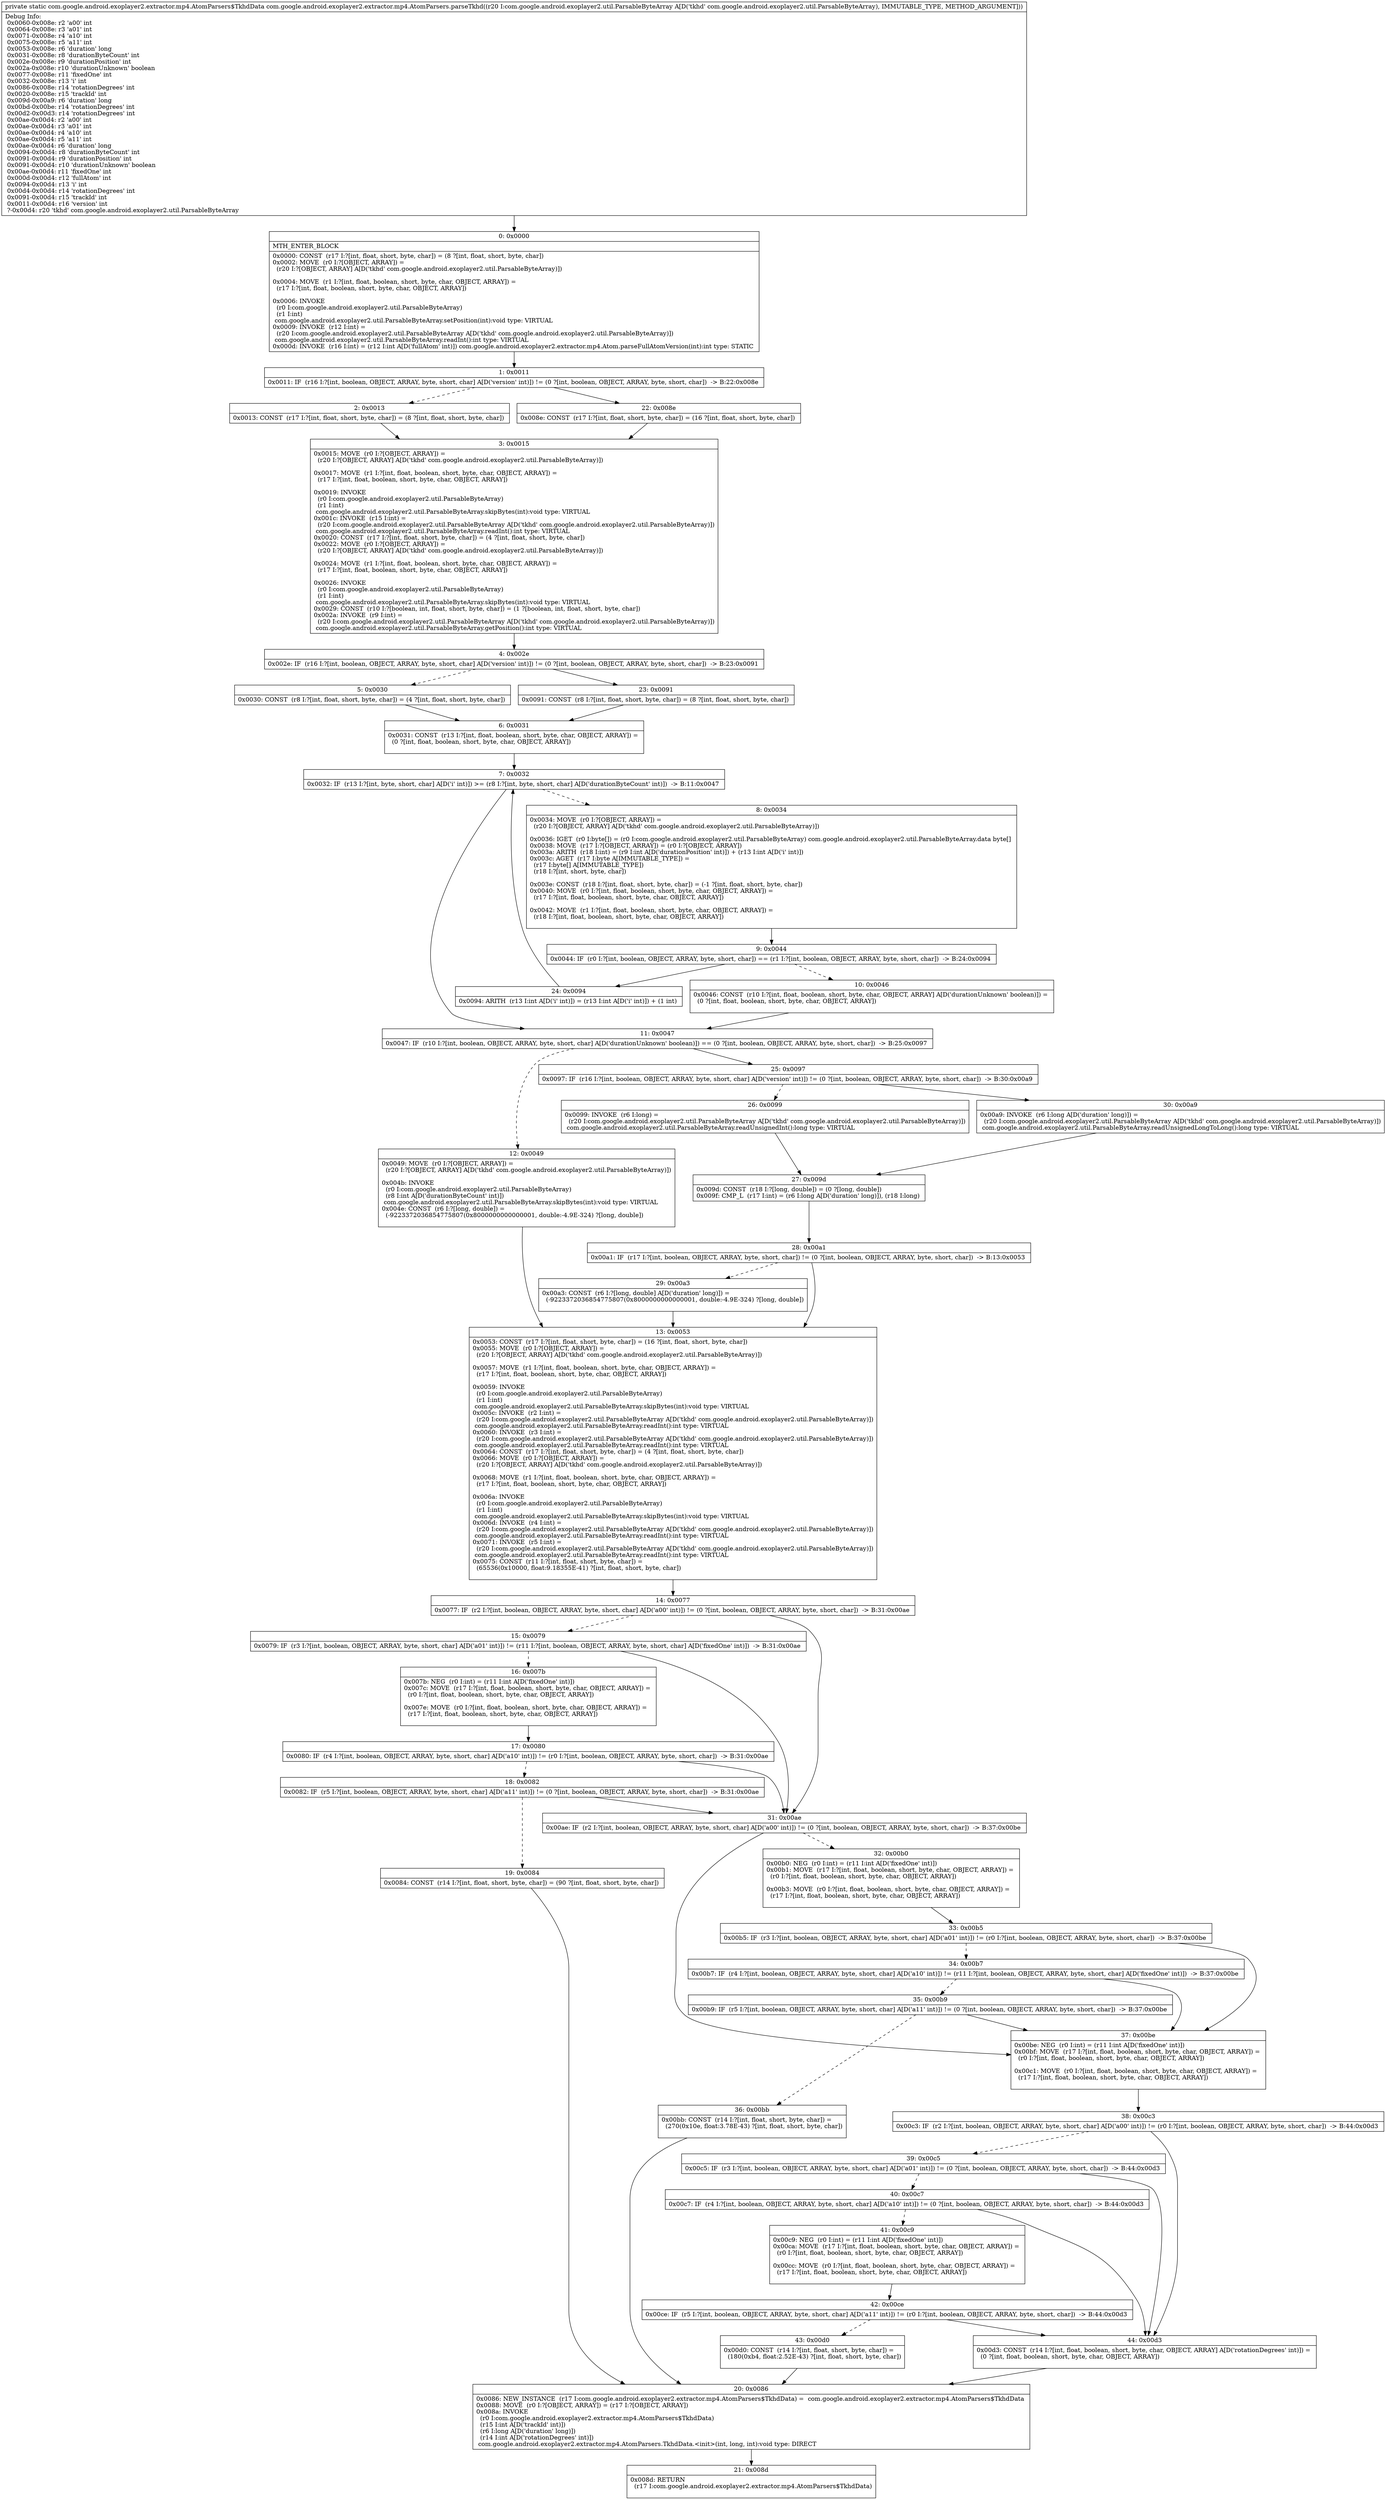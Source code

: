 digraph "CFG forcom.google.android.exoplayer2.extractor.mp4.AtomParsers.parseTkhd(Lcom\/google\/android\/exoplayer2\/util\/ParsableByteArray;)Lcom\/google\/android\/exoplayer2\/extractor\/mp4\/AtomParsers$TkhdData;" {
Node_0 [shape=record,label="{0\:\ 0x0000|MTH_ENTER_BLOCK\l|0x0000: CONST  (r17 I:?[int, float, short, byte, char]) = (8 ?[int, float, short, byte, char]) \l0x0002: MOVE  (r0 I:?[OBJECT, ARRAY]) = \l  (r20 I:?[OBJECT, ARRAY] A[D('tkhd' com.google.android.exoplayer2.util.ParsableByteArray)])\l \l0x0004: MOVE  (r1 I:?[int, float, boolean, short, byte, char, OBJECT, ARRAY]) = \l  (r17 I:?[int, float, boolean, short, byte, char, OBJECT, ARRAY])\l \l0x0006: INVOKE  \l  (r0 I:com.google.android.exoplayer2.util.ParsableByteArray)\l  (r1 I:int)\l com.google.android.exoplayer2.util.ParsableByteArray.setPosition(int):void type: VIRTUAL \l0x0009: INVOKE  (r12 I:int) = \l  (r20 I:com.google.android.exoplayer2.util.ParsableByteArray A[D('tkhd' com.google.android.exoplayer2.util.ParsableByteArray)])\l com.google.android.exoplayer2.util.ParsableByteArray.readInt():int type: VIRTUAL \l0x000d: INVOKE  (r16 I:int) = (r12 I:int A[D('fullAtom' int)]) com.google.android.exoplayer2.extractor.mp4.Atom.parseFullAtomVersion(int):int type: STATIC \l}"];
Node_1 [shape=record,label="{1\:\ 0x0011|0x0011: IF  (r16 I:?[int, boolean, OBJECT, ARRAY, byte, short, char] A[D('version' int)]) != (0 ?[int, boolean, OBJECT, ARRAY, byte, short, char])  \-\> B:22:0x008e \l}"];
Node_2 [shape=record,label="{2\:\ 0x0013|0x0013: CONST  (r17 I:?[int, float, short, byte, char]) = (8 ?[int, float, short, byte, char]) \l}"];
Node_3 [shape=record,label="{3\:\ 0x0015|0x0015: MOVE  (r0 I:?[OBJECT, ARRAY]) = \l  (r20 I:?[OBJECT, ARRAY] A[D('tkhd' com.google.android.exoplayer2.util.ParsableByteArray)])\l \l0x0017: MOVE  (r1 I:?[int, float, boolean, short, byte, char, OBJECT, ARRAY]) = \l  (r17 I:?[int, float, boolean, short, byte, char, OBJECT, ARRAY])\l \l0x0019: INVOKE  \l  (r0 I:com.google.android.exoplayer2.util.ParsableByteArray)\l  (r1 I:int)\l com.google.android.exoplayer2.util.ParsableByteArray.skipBytes(int):void type: VIRTUAL \l0x001c: INVOKE  (r15 I:int) = \l  (r20 I:com.google.android.exoplayer2.util.ParsableByteArray A[D('tkhd' com.google.android.exoplayer2.util.ParsableByteArray)])\l com.google.android.exoplayer2.util.ParsableByteArray.readInt():int type: VIRTUAL \l0x0020: CONST  (r17 I:?[int, float, short, byte, char]) = (4 ?[int, float, short, byte, char]) \l0x0022: MOVE  (r0 I:?[OBJECT, ARRAY]) = \l  (r20 I:?[OBJECT, ARRAY] A[D('tkhd' com.google.android.exoplayer2.util.ParsableByteArray)])\l \l0x0024: MOVE  (r1 I:?[int, float, boolean, short, byte, char, OBJECT, ARRAY]) = \l  (r17 I:?[int, float, boolean, short, byte, char, OBJECT, ARRAY])\l \l0x0026: INVOKE  \l  (r0 I:com.google.android.exoplayer2.util.ParsableByteArray)\l  (r1 I:int)\l com.google.android.exoplayer2.util.ParsableByteArray.skipBytes(int):void type: VIRTUAL \l0x0029: CONST  (r10 I:?[boolean, int, float, short, byte, char]) = (1 ?[boolean, int, float, short, byte, char]) \l0x002a: INVOKE  (r9 I:int) = \l  (r20 I:com.google.android.exoplayer2.util.ParsableByteArray A[D('tkhd' com.google.android.exoplayer2.util.ParsableByteArray)])\l com.google.android.exoplayer2.util.ParsableByteArray.getPosition():int type: VIRTUAL \l}"];
Node_4 [shape=record,label="{4\:\ 0x002e|0x002e: IF  (r16 I:?[int, boolean, OBJECT, ARRAY, byte, short, char] A[D('version' int)]) != (0 ?[int, boolean, OBJECT, ARRAY, byte, short, char])  \-\> B:23:0x0091 \l}"];
Node_5 [shape=record,label="{5\:\ 0x0030|0x0030: CONST  (r8 I:?[int, float, short, byte, char]) = (4 ?[int, float, short, byte, char]) \l}"];
Node_6 [shape=record,label="{6\:\ 0x0031|0x0031: CONST  (r13 I:?[int, float, boolean, short, byte, char, OBJECT, ARRAY]) = \l  (0 ?[int, float, boolean, short, byte, char, OBJECT, ARRAY])\l \l}"];
Node_7 [shape=record,label="{7\:\ 0x0032|0x0032: IF  (r13 I:?[int, byte, short, char] A[D('i' int)]) \>= (r8 I:?[int, byte, short, char] A[D('durationByteCount' int)])  \-\> B:11:0x0047 \l}"];
Node_8 [shape=record,label="{8\:\ 0x0034|0x0034: MOVE  (r0 I:?[OBJECT, ARRAY]) = \l  (r20 I:?[OBJECT, ARRAY] A[D('tkhd' com.google.android.exoplayer2.util.ParsableByteArray)])\l \l0x0036: IGET  (r0 I:byte[]) = (r0 I:com.google.android.exoplayer2.util.ParsableByteArray) com.google.android.exoplayer2.util.ParsableByteArray.data byte[] \l0x0038: MOVE  (r17 I:?[OBJECT, ARRAY]) = (r0 I:?[OBJECT, ARRAY]) \l0x003a: ARITH  (r18 I:int) = (r9 I:int A[D('durationPosition' int)]) + (r13 I:int A[D('i' int)]) \l0x003c: AGET  (r17 I:byte A[IMMUTABLE_TYPE]) = \l  (r17 I:byte[] A[IMMUTABLE_TYPE])\l  (r18 I:?[int, short, byte, char])\l \l0x003e: CONST  (r18 I:?[int, float, short, byte, char]) = (\-1 ?[int, float, short, byte, char]) \l0x0040: MOVE  (r0 I:?[int, float, boolean, short, byte, char, OBJECT, ARRAY]) = \l  (r17 I:?[int, float, boolean, short, byte, char, OBJECT, ARRAY])\l \l0x0042: MOVE  (r1 I:?[int, float, boolean, short, byte, char, OBJECT, ARRAY]) = \l  (r18 I:?[int, float, boolean, short, byte, char, OBJECT, ARRAY])\l \l}"];
Node_9 [shape=record,label="{9\:\ 0x0044|0x0044: IF  (r0 I:?[int, boolean, OBJECT, ARRAY, byte, short, char]) == (r1 I:?[int, boolean, OBJECT, ARRAY, byte, short, char])  \-\> B:24:0x0094 \l}"];
Node_10 [shape=record,label="{10\:\ 0x0046|0x0046: CONST  (r10 I:?[int, float, boolean, short, byte, char, OBJECT, ARRAY] A[D('durationUnknown' boolean)]) = \l  (0 ?[int, float, boolean, short, byte, char, OBJECT, ARRAY])\l \l}"];
Node_11 [shape=record,label="{11\:\ 0x0047|0x0047: IF  (r10 I:?[int, boolean, OBJECT, ARRAY, byte, short, char] A[D('durationUnknown' boolean)]) == (0 ?[int, boolean, OBJECT, ARRAY, byte, short, char])  \-\> B:25:0x0097 \l}"];
Node_12 [shape=record,label="{12\:\ 0x0049|0x0049: MOVE  (r0 I:?[OBJECT, ARRAY]) = \l  (r20 I:?[OBJECT, ARRAY] A[D('tkhd' com.google.android.exoplayer2.util.ParsableByteArray)])\l \l0x004b: INVOKE  \l  (r0 I:com.google.android.exoplayer2.util.ParsableByteArray)\l  (r8 I:int A[D('durationByteCount' int)])\l com.google.android.exoplayer2.util.ParsableByteArray.skipBytes(int):void type: VIRTUAL \l0x004e: CONST  (r6 I:?[long, double]) = \l  (\-9223372036854775807(0x8000000000000001, double:\-4.9E\-324) ?[long, double])\l \l}"];
Node_13 [shape=record,label="{13\:\ 0x0053|0x0053: CONST  (r17 I:?[int, float, short, byte, char]) = (16 ?[int, float, short, byte, char]) \l0x0055: MOVE  (r0 I:?[OBJECT, ARRAY]) = \l  (r20 I:?[OBJECT, ARRAY] A[D('tkhd' com.google.android.exoplayer2.util.ParsableByteArray)])\l \l0x0057: MOVE  (r1 I:?[int, float, boolean, short, byte, char, OBJECT, ARRAY]) = \l  (r17 I:?[int, float, boolean, short, byte, char, OBJECT, ARRAY])\l \l0x0059: INVOKE  \l  (r0 I:com.google.android.exoplayer2.util.ParsableByteArray)\l  (r1 I:int)\l com.google.android.exoplayer2.util.ParsableByteArray.skipBytes(int):void type: VIRTUAL \l0x005c: INVOKE  (r2 I:int) = \l  (r20 I:com.google.android.exoplayer2.util.ParsableByteArray A[D('tkhd' com.google.android.exoplayer2.util.ParsableByteArray)])\l com.google.android.exoplayer2.util.ParsableByteArray.readInt():int type: VIRTUAL \l0x0060: INVOKE  (r3 I:int) = \l  (r20 I:com.google.android.exoplayer2.util.ParsableByteArray A[D('tkhd' com.google.android.exoplayer2.util.ParsableByteArray)])\l com.google.android.exoplayer2.util.ParsableByteArray.readInt():int type: VIRTUAL \l0x0064: CONST  (r17 I:?[int, float, short, byte, char]) = (4 ?[int, float, short, byte, char]) \l0x0066: MOVE  (r0 I:?[OBJECT, ARRAY]) = \l  (r20 I:?[OBJECT, ARRAY] A[D('tkhd' com.google.android.exoplayer2.util.ParsableByteArray)])\l \l0x0068: MOVE  (r1 I:?[int, float, boolean, short, byte, char, OBJECT, ARRAY]) = \l  (r17 I:?[int, float, boolean, short, byte, char, OBJECT, ARRAY])\l \l0x006a: INVOKE  \l  (r0 I:com.google.android.exoplayer2.util.ParsableByteArray)\l  (r1 I:int)\l com.google.android.exoplayer2.util.ParsableByteArray.skipBytes(int):void type: VIRTUAL \l0x006d: INVOKE  (r4 I:int) = \l  (r20 I:com.google.android.exoplayer2.util.ParsableByteArray A[D('tkhd' com.google.android.exoplayer2.util.ParsableByteArray)])\l com.google.android.exoplayer2.util.ParsableByteArray.readInt():int type: VIRTUAL \l0x0071: INVOKE  (r5 I:int) = \l  (r20 I:com.google.android.exoplayer2.util.ParsableByteArray A[D('tkhd' com.google.android.exoplayer2.util.ParsableByteArray)])\l com.google.android.exoplayer2.util.ParsableByteArray.readInt():int type: VIRTUAL \l0x0075: CONST  (r11 I:?[int, float, short, byte, char]) = \l  (65536(0x10000, float:9.18355E\-41) ?[int, float, short, byte, char])\l \l}"];
Node_14 [shape=record,label="{14\:\ 0x0077|0x0077: IF  (r2 I:?[int, boolean, OBJECT, ARRAY, byte, short, char] A[D('a00' int)]) != (0 ?[int, boolean, OBJECT, ARRAY, byte, short, char])  \-\> B:31:0x00ae \l}"];
Node_15 [shape=record,label="{15\:\ 0x0079|0x0079: IF  (r3 I:?[int, boolean, OBJECT, ARRAY, byte, short, char] A[D('a01' int)]) != (r11 I:?[int, boolean, OBJECT, ARRAY, byte, short, char] A[D('fixedOne' int)])  \-\> B:31:0x00ae \l}"];
Node_16 [shape=record,label="{16\:\ 0x007b|0x007b: NEG  (r0 I:int) = (r11 I:int A[D('fixedOne' int)]) \l0x007c: MOVE  (r17 I:?[int, float, boolean, short, byte, char, OBJECT, ARRAY]) = \l  (r0 I:?[int, float, boolean, short, byte, char, OBJECT, ARRAY])\l \l0x007e: MOVE  (r0 I:?[int, float, boolean, short, byte, char, OBJECT, ARRAY]) = \l  (r17 I:?[int, float, boolean, short, byte, char, OBJECT, ARRAY])\l \l}"];
Node_17 [shape=record,label="{17\:\ 0x0080|0x0080: IF  (r4 I:?[int, boolean, OBJECT, ARRAY, byte, short, char] A[D('a10' int)]) != (r0 I:?[int, boolean, OBJECT, ARRAY, byte, short, char])  \-\> B:31:0x00ae \l}"];
Node_18 [shape=record,label="{18\:\ 0x0082|0x0082: IF  (r5 I:?[int, boolean, OBJECT, ARRAY, byte, short, char] A[D('a11' int)]) != (0 ?[int, boolean, OBJECT, ARRAY, byte, short, char])  \-\> B:31:0x00ae \l}"];
Node_19 [shape=record,label="{19\:\ 0x0084|0x0084: CONST  (r14 I:?[int, float, short, byte, char]) = (90 ?[int, float, short, byte, char]) \l}"];
Node_20 [shape=record,label="{20\:\ 0x0086|0x0086: NEW_INSTANCE  (r17 I:com.google.android.exoplayer2.extractor.mp4.AtomParsers$TkhdData) =  com.google.android.exoplayer2.extractor.mp4.AtomParsers$TkhdData \l0x0088: MOVE  (r0 I:?[OBJECT, ARRAY]) = (r17 I:?[OBJECT, ARRAY]) \l0x008a: INVOKE  \l  (r0 I:com.google.android.exoplayer2.extractor.mp4.AtomParsers$TkhdData)\l  (r15 I:int A[D('trackId' int)])\l  (r6 I:long A[D('duration' long)])\l  (r14 I:int A[D('rotationDegrees' int)])\l com.google.android.exoplayer2.extractor.mp4.AtomParsers.TkhdData.\<init\>(int, long, int):void type: DIRECT \l}"];
Node_21 [shape=record,label="{21\:\ 0x008d|0x008d: RETURN  \l  (r17 I:com.google.android.exoplayer2.extractor.mp4.AtomParsers$TkhdData)\l \l}"];
Node_22 [shape=record,label="{22\:\ 0x008e|0x008e: CONST  (r17 I:?[int, float, short, byte, char]) = (16 ?[int, float, short, byte, char]) \l}"];
Node_23 [shape=record,label="{23\:\ 0x0091|0x0091: CONST  (r8 I:?[int, float, short, byte, char]) = (8 ?[int, float, short, byte, char]) \l}"];
Node_24 [shape=record,label="{24\:\ 0x0094|0x0094: ARITH  (r13 I:int A[D('i' int)]) = (r13 I:int A[D('i' int)]) + (1 int) \l}"];
Node_25 [shape=record,label="{25\:\ 0x0097|0x0097: IF  (r16 I:?[int, boolean, OBJECT, ARRAY, byte, short, char] A[D('version' int)]) != (0 ?[int, boolean, OBJECT, ARRAY, byte, short, char])  \-\> B:30:0x00a9 \l}"];
Node_26 [shape=record,label="{26\:\ 0x0099|0x0099: INVOKE  (r6 I:long) = \l  (r20 I:com.google.android.exoplayer2.util.ParsableByteArray A[D('tkhd' com.google.android.exoplayer2.util.ParsableByteArray)])\l com.google.android.exoplayer2.util.ParsableByteArray.readUnsignedInt():long type: VIRTUAL \l}"];
Node_27 [shape=record,label="{27\:\ 0x009d|0x009d: CONST  (r18 I:?[long, double]) = (0 ?[long, double]) \l0x009f: CMP_L  (r17 I:int) = (r6 I:long A[D('duration' long)]), (r18 I:long) \l}"];
Node_28 [shape=record,label="{28\:\ 0x00a1|0x00a1: IF  (r17 I:?[int, boolean, OBJECT, ARRAY, byte, short, char]) != (0 ?[int, boolean, OBJECT, ARRAY, byte, short, char])  \-\> B:13:0x0053 \l}"];
Node_29 [shape=record,label="{29\:\ 0x00a3|0x00a3: CONST  (r6 I:?[long, double] A[D('duration' long)]) = \l  (\-9223372036854775807(0x8000000000000001, double:\-4.9E\-324) ?[long, double])\l \l}"];
Node_30 [shape=record,label="{30\:\ 0x00a9|0x00a9: INVOKE  (r6 I:long A[D('duration' long)]) = \l  (r20 I:com.google.android.exoplayer2.util.ParsableByteArray A[D('tkhd' com.google.android.exoplayer2.util.ParsableByteArray)])\l com.google.android.exoplayer2.util.ParsableByteArray.readUnsignedLongToLong():long type: VIRTUAL \l}"];
Node_31 [shape=record,label="{31\:\ 0x00ae|0x00ae: IF  (r2 I:?[int, boolean, OBJECT, ARRAY, byte, short, char] A[D('a00' int)]) != (0 ?[int, boolean, OBJECT, ARRAY, byte, short, char])  \-\> B:37:0x00be \l}"];
Node_32 [shape=record,label="{32\:\ 0x00b0|0x00b0: NEG  (r0 I:int) = (r11 I:int A[D('fixedOne' int)]) \l0x00b1: MOVE  (r17 I:?[int, float, boolean, short, byte, char, OBJECT, ARRAY]) = \l  (r0 I:?[int, float, boolean, short, byte, char, OBJECT, ARRAY])\l \l0x00b3: MOVE  (r0 I:?[int, float, boolean, short, byte, char, OBJECT, ARRAY]) = \l  (r17 I:?[int, float, boolean, short, byte, char, OBJECT, ARRAY])\l \l}"];
Node_33 [shape=record,label="{33\:\ 0x00b5|0x00b5: IF  (r3 I:?[int, boolean, OBJECT, ARRAY, byte, short, char] A[D('a01' int)]) != (r0 I:?[int, boolean, OBJECT, ARRAY, byte, short, char])  \-\> B:37:0x00be \l}"];
Node_34 [shape=record,label="{34\:\ 0x00b7|0x00b7: IF  (r4 I:?[int, boolean, OBJECT, ARRAY, byte, short, char] A[D('a10' int)]) != (r11 I:?[int, boolean, OBJECT, ARRAY, byte, short, char] A[D('fixedOne' int)])  \-\> B:37:0x00be \l}"];
Node_35 [shape=record,label="{35\:\ 0x00b9|0x00b9: IF  (r5 I:?[int, boolean, OBJECT, ARRAY, byte, short, char] A[D('a11' int)]) != (0 ?[int, boolean, OBJECT, ARRAY, byte, short, char])  \-\> B:37:0x00be \l}"];
Node_36 [shape=record,label="{36\:\ 0x00bb|0x00bb: CONST  (r14 I:?[int, float, short, byte, char]) = \l  (270(0x10e, float:3.78E\-43) ?[int, float, short, byte, char])\l \l}"];
Node_37 [shape=record,label="{37\:\ 0x00be|0x00be: NEG  (r0 I:int) = (r11 I:int A[D('fixedOne' int)]) \l0x00bf: MOVE  (r17 I:?[int, float, boolean, short, byte, char, OBJECT, ARRAY]) = \l  (r0 I:?[int, float, boolean, short, byte, char, OBJECT, ARRAY])\l \l0x00c1: MOVE  (r0 I:?[int, float, boolean, short, byte, char, OBJECT, ARRAY]) = \l  (r17 I:?[int, float, boolean, short, byte, char, OBJECT, ARRAY])\l \l}"];
Node_38 [shape=record,label="{38\:\ 0x00c3|0x00c3: IF  (r2 I:?[int, boolean, OBJECT, ARRAY, byte, short, char] A[D('a00' int)]) != (r0 I:?[int, boolean, OBJECT, ARRAY, byte, short, char])  \-\> B:44:0x00d3 \l}"];
Node_39 [shape=record,label="{39\:\ 0x00c5|0x00c5: IF  (r3 I:?[int, boolean, OBJECT, ARRAY, byte, short, char] A[D('a01' int)]) != (0 ?[int, boolean, OBJECT, ARRAY, byte, short, char])  \-\> B:44:0x00d3 \l}"];
Node_40 [shape=record,label="{40\:\ 0x00c7|0x00c7: IF  (r4 I:?[int, boolean, OBJECT, ARRAY, byte, short, char] A[D('a10' int)]) != (0 ?[int, boolean, OBJECT, ARRAY, byte, short, char])  \-\> B:44:0x00d3 \l}"];
Node_41 [shape=record,label="{41\:\ 0x00c9|0x00c9: NEG  (r0 I:int) = (r11 I:int A[D('fixedOne' int)]) \l0x00ca: MOVE  (r17 I:?[int, float, boolean, short, byte, char, OBJECT, ARRAY]) = \l  (r0 I:?[int, float, boolean, short, byte, char, OBJECT, ARRAY])\l \l0x00cc: MOVE  (r0 I:?[int, float, boolean, short, byte, char, OBJECT, ARRAY]) = \l  (r17 I:?[int, float, boolean, short, byte, char, OBJECT, ARRAY])\l \l}"];
Node_42 [shape=record,label="{42\:\ 0x00ce|0x00ce: IF  (r5 I:?[int, boolean, OBJECT, ARRAY, byte, short, char] A[D('a11' int)]) != (r0 I:?[int, boolean, OBJECT, ARRAY, byte, short, char])  \-\> B:44:0x00d3 \l}"];
Node_43 [shape=record,label="{43\:\ 0x00d0|0x00d0: CONST  (r14 I:?[int, float, short, byte, char]) = \l  (180(0xb4, float:2.52E\-43) ?[int, float, short, byte, char])\l \l}"];
Node_44 [shape=record,label="{44\:\ 0x00d3|0x00d3: CONST  (r14 I:?[int, float, boolean, short, byte, char, OBJECT, ARRAY] A[D('rotationDegrees' int)]) = \l  (0 ?[int, float, boolean, short, byte, char, OBJECT, ARRAY])\l \l}"];
MethodNode[shape=record,label="{private static com.google.android.exoplayer2.extractor.mp4.AtomParsers$TkhdData com.google.android.exoplayer2.extractor.mp4.AtomParsers.parseTkhd((r20 I:com.google.android.exoplayer2.util.ParsableByteArray A[D('tkhd' com.google.android.exoplayer2.util.ParsableByteArray), IMMUTABLE_TYPE, METHOD_ARGUMENT]))  | Debug Info:\l  0x0060\-0x008e: r2 'a00' int\l  0x0064\-0x008e: r3 'a01' int\l  0x0071\-0x008e: r4 'a10' int\l  0x0075\-0x008e: r5 'a11' int\l  0x0053\-0x008e: r6 'duration' long\l  0x0031\-0x008e: r8 'durationByteCount' int\l  0x002e\-0x008e: r9 'durationPosition' int\l  0x002a\-0x008e: r10 'durationUnknown' boolean\l  0x0077\-0x008e: r11 'fixedOne' int\l  0x0032\-0x008e: r13 'i' int\l  0x0086\-0x008e: r14 'rotationDegrees' int\l  0x0020\-0x008e: r15 'trackId' int\l  0x009d\-0x00a9: r6 'duration' long\l  0x00bd\-0x00be: r14 'rotationDegrees' int\l  0x00d2\-0x00d3: r14 'rotationDegrees' int\l  0x00ae\-0x00d4: r2 'a00' int\l  0x00ae\-0x00d4: r3 'a01' int\l  0x00ae\-0x00d4: r4 'a10' int\l  0x00ae\-0x00d4: r5 'a11' int\l  0x00ae\-0x00d4: r6 'duration' long\l  0x0094\-0x00d4: r8 'durationByteCount' int\l  0x0091\-0x00d4: r9 'durationPosition' int\l  0x0091\-0x00d4: r10 'durationUnknown' boolean\l  0x00ae\-0x00d4: r11 'fixedOne' int\l  0x000d\-0x00d4: r12 'fullAtom' int\l  0x0094\-0x00d4: r13 'i' int\l  0x00d4\-0x00d4: r14 'rotationDegrees' int\l  0x0091\-0x00d4: r15 'trackId' int\l  0x0011\-0x00d4: r16 'version' int\l  ?\-0x00d4: r20 'tkhd' com.google.android.exoplayer2.util.ParsableByteArray\l}"];
MethodNode -> Node_0;
Node_0 -> Node_1;
Node_1 -> Node_2[style=dashed];
Node_1 -> Node_22;
Node_2 -> Node_3;
Node_3 -> Node_4;
Node_4 -> Node_5[style=dashed];
Node_4 -> Node_23;
Node_5 -> Node_6;
Node_6 -> Node_7;
Node_7 -> Node_8[style=dashed];
Node_7 -> Node_11;
Node_8 -> Node_9;
Node_9 -> Node_10[style=dashed];
Node_9 -> Node_24;
Node_10 -> Node_11;
Node_11 -> Node_12[style=dashed];
Node_11 -> Node_25;
Node_12 -> Node_13;
Node_13 -> Node_14;
Node_14 -> Node_15[style=dashed];
Node_14 -> Node_31;
Node_15 -> Node_16[style=dashed];
Node_15 -> Node_31;
Node_16 -> Node_17;
Node_17 -> Node_18[style=dashed];
Node_17 -> Node_31;
Node_18 -> Node_19[style=dashed];
Node_18 -> Node_31;
Node_19 -> Node_20;
Node_20 -> Node_21;
Node_22 -> Node_3;
Node_23 -> Node_6;
Node_24 -> Node_7;
Node_25 -> Node_26[style=dashed];
Node_25 -> Node_30;
Node_26 -> Node_27;
Node_27 -> Node_28;
Node_28 -> Node_13;
Node_28 -> Node_29[style=dashed];
Node_29 -> Node_13;
Node_30 -> Node_27;
Node_31 -> Node_32[style=dashed];
Node_31 -> Node_37;
Node_32 -> Node_33;
Node_33 -> Node_34[style=dashed];
Node_33 -> Node_37;
Node_34 -> Node_35[style=dashed];
Node_34 -> Node_37;
Node_35 -> Node_36[style=dashed];
Node_35 -> Node_37;
Node_36 -> Node_20;
Node_37 -> Node_38;
Node_38 -> Node_39[style=dashed];
Node_38 -> Node_44;
Node_39 -> Node_40[style=dashed];
Node_39 -> Node_44;
Node_40 -> Node_41[style=dashed];
Node_40 -> Node_44;
Node_41 -> Node_42;
Node_42 -> Node_43[style=dashed];
Node_42 -> Node_44;
Node_43 -> Node_20;
Node_44 -> Node_20;
}

